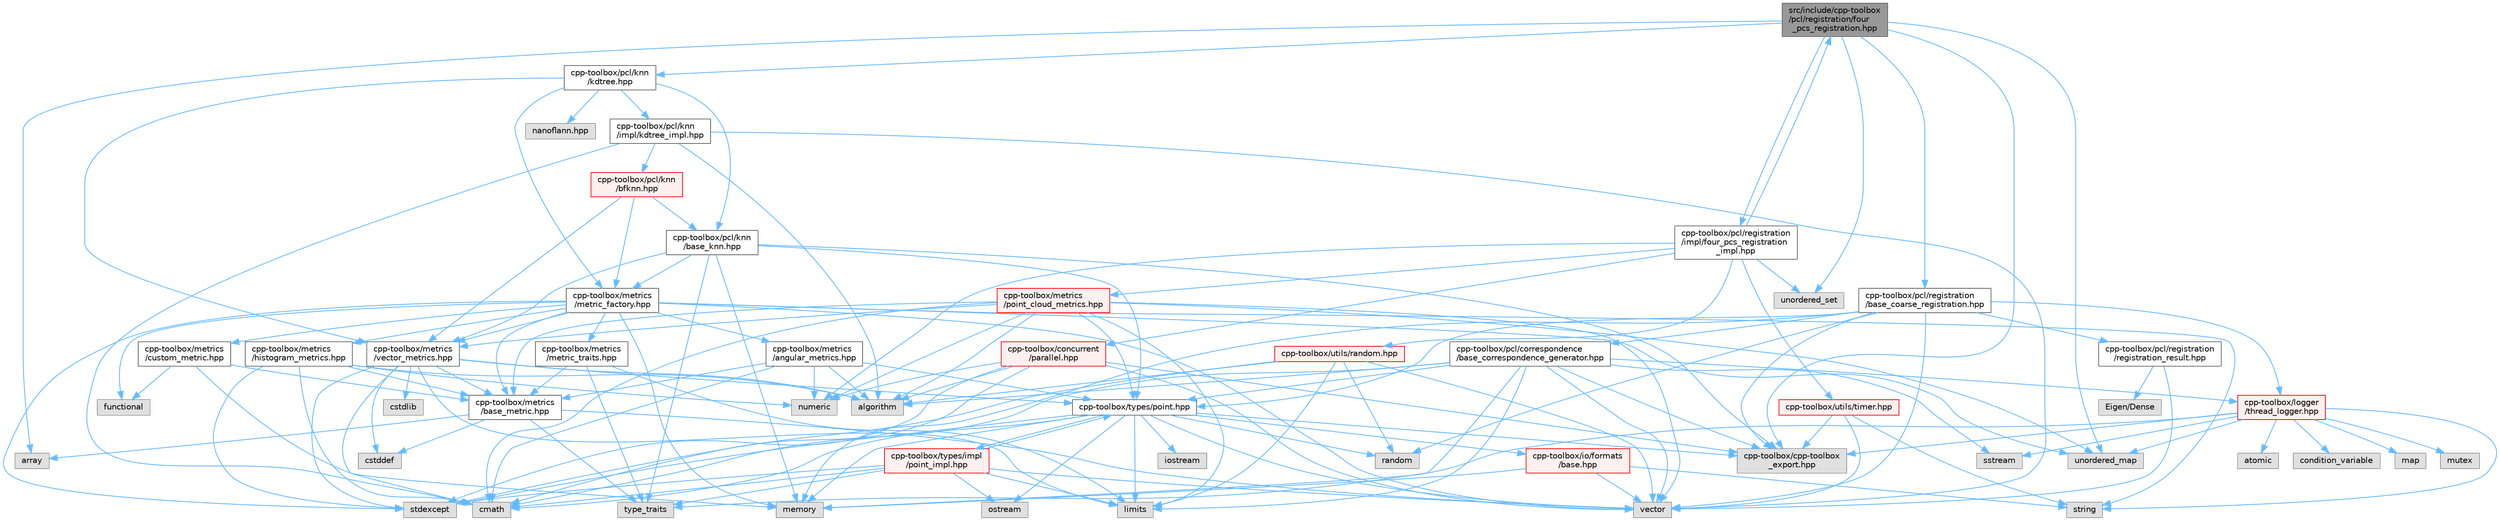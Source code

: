 digraph "src/include/cpp-toolbox/pcl/registration/four_pcs_registration.hpp"
{
 // LATEX_PDF_SIZE
  bgcolor="transparent";
  edge [fontname=Helvetica,fontsize=10,labelfontname=Helvetica,labelfontsize=10];
  node [fontname=Helvetica,fontsize=10,shape=box,height=0.2,width=0.4];
  Node1 [id="Node000001",label="src/include/cpp-toolbox\l/pcl/registration/four\l_pcs_registration.hpp",height=0.2,width=0.4,color="gray40", fillcolor="grey60", style="filled", fontcolor="black",tooltip=" "];
  Node1 -> Node2 [id="edge1_Node000001_Node000002",color="steelblue1",style="solid",tooltip=" "];
  Node2 [id="Node000002",label="array",height=0.2,width=0.4,color="grey60", fillcolor="#E0E0E0", style="filled",tooltip=" "];
  Node1 -> Node3 [id="edge2_Node000001_Node000003",color="steelblue1",style="solid",tooltip=" "];
  Node3 [id="Node000003",label="unordered_map",height=0.2,width=0.4,color="grey60", fillcolor="#E0E0E0", style="filled",tooltip=" "];
  Node1 -> Node4 [id="edge3_Node000001_Node000004",color="steelblue1",style="solid",tooltip=" "];
  Node4 [id="Node000004",label="unordered_set",height=0.2,width=0.4,color="grey60", fillcolor="#E0E0E0", style="filled",tooltip=" "];
  Node1 -> Node5 [id="edge4_Node000001_Node000005",color="steelblue1",style="solid",tooltip=" "];
  Node5 [id="Node000005",label="cpp-toolbox/cpp-toolbox\l_export.hpp",height=0.2,width=0.4,color="grey60", fillcolor="#E0E0E0", style="filled",tooltip=" "];
  Node1 -> Node6 [id="edge5_Node000001_Node000006",color="steelblue1",style="solid",tooltip=" "];
  Node6 [id="Node000006",label="cpp-toolbox/pcl/knn\l/kdtree.hpp",height=0.2,width=0.4,color="grey40", fillcolor="white", style="filled",URL="$kdtree_8hpp.html",tooltip=" "];
  Node6 -> Node7 [id="edge6_Node000006_Node000007",color="steelblue1",style="solid",tooltip=" "];
  Node7 [id="Node000007",label="cpp-toolbox/pcl/knn\l/base_knn.hpp",height=0.2,width=0.4,color="grey40", fillcolor="white", style="filled",URL="$base__knn_8hpp.html",tooltip=" "];
  Node7 -> Node8 [id="edge7_Node000007_Node000008",color="steelblue1",style="solid",tooltip=" "];
  Node8 [id="Node000008",label="memory",height=0.2,width=0.4,color="grey60", fillcolor="#E0E0E0", style="filled",tooltip=" "];
  Node7 -> Node9 [id="edge8_Node000007_Node000009",color="steelblue1",style="solid",tooltip=" "];
  Node9 [id="Node000009",label="type_traits",height=0.2,width=0.4,color="grey60", fillcolor="#E0E0E0", style="filled",tooltip=" "];
  Node7 -> Node5 [id="edge9_Node000007_Node000005",color="steelblue1",style="solid",tooltip=" "];
  Node7 -> Node10 [id="edge10_Node000007_Node000010",color="steelblue1",style="solid",tooltip=" "];
  Node10 [id="Node000010",label="cpp-toolbox/types/point.hpp",height=0.2,width=0.4,color="grey40", fillcolor="white", style="filled",URL="$point_8hpp.html",tooltip=" "];
  Node10 -> Node11 [id="edge11_Node000010_Node000011",color="steelblue1",style="solid",tooltip=" "];
  Node11 [id="Node000011",label="cmath",height=0.2,width=0.4,color="grey60", fillcolor="#E0E0E0", style="filled",tooltip=" "];
  Node10 -> Node12 [id="edge12_Node000010_Node000012",color="steelblue1",style="solid",tooltip=" "];
  Node12 [id="Node000012",label="iostream",height=0.2,width=0.4,color="grey60", fillcolor="#E0E0E0", style="filled",tooltip=" "];
  Node10 -> Node13 [id="edge13_Node000010_Node000013",color="steelblue1",style="solid",tooltip=" "];
  Node13 [id="Node000013",label="limits",height=0.2,width=0.4,color="grey60", fillcolor="#E0E0E0", style="filled",tooltip=" "];
  Node10 -> Node8 [id="edge14_Node000010_Node000008",color="steelblue1",style="solid",tooltip=" "];
  Node10 -> Node14 [id="edge15_Node000010_Node000014",color="steelblue1",style="solid",tooltip=" "];
  Node14 [id="Node000014",label="ostream",height=0.2,width=0.4,color="grey60", fillcolor="#E0E0E0", style="filled",tooltip=" "];
  Node10 -> Node15 [id="edge16_Node000010_Node000015",color="steelblue1",style="solid",tooltip=" "];
  Node15 [id="Node000015",label="random",height=0.2,width=0.4,color="grey60", fillcolor="#E0E0E0", style="filled",tooltip=" "];
  Node10 -> Node16 [id="edge17_Node000010_Node000016",color="steelblue1",style="solid",tooltip=" "];
  Node16 [id="Node000016",label="stdexcept",height=0.2,width=0.4,color="grey60", fillcolor="#E0E0E0", style="filled",tooltip=" "];
  Node10 -> Node17 [id="edge18_Node000010_Node000017",color="steelblue1",style="solid",tooltip=" "];
  Node17 [id="Node000017",label="vector",height=0.2,width=0.4,color="grey60", fillcolor="#E0E0E0", style="filled",tooltip=" "];
  Node10 -> Node5 [id="edge19_Node000010_Node000005",color="steelblue1",style="solid",tooltip=" "];
  Node10 -> Node18 [id="edge20_Node000010_Node000018",color="steelblue1",style="solid",tooltip=" "];
  Node18 [id="Node000018",label="cpp-toolbox/io/formats\l/base.hpp",height=0.2,width=0.4,color="red", fillcolor="#FFF0F0", style="filled",URL="$io_2formats_2base_8hpp.html",tooltip=" "];
  Node18 -> Node8 [id="edge21_Node000018_Node000008",color="steelblue1",style="solid",tooltip=" "];
  Node18 -> Node19 [id="edge22_Node000018_Node000019",color="steelblue1",style="solid",tooltip=" "];
  Node19 [id="Node000019",label="string",height=0.2,width=0.4,color="grey60", fillcolor="#E0E0E0", style="filled",tooltip=" "];
  Node18 -> Node17 [id="edge23_Node000018_Node000017",color="steelblue1",style="solid",tooltip=" "];
  Node10 -> Node28 [id="edge24_Node000010_Node000028",color="steelblue1",style="solid",tooltip=" "];
  Node28 [id="Node000028",label="cpp-toolbox/types/impl\l/point_impl.hpp",height=0.2,width=0.4,color="red", fillcolor="#FFF0F0", style="filled",URL="$point__impl_8hpp.html",tooltip=" "];
  Node28 -> Node11 [id="edge25_Node000028_Node000011",color="steelblue1",style="solid",tooltip=" "];
  Node28 -> Node13 [id="edge26_Node000028_Node000013",color="steelblue1",style="solid",tooltip=" "];
  Node28 -> Node14 [id="edge27_Node000028_Node000014",color="steelblue1",style="solid",tooltip=" "];
  Node28 -> Node16 [id="edge28_Node000028_Node000016",color="steelblue1",style="solid",tooltip=" "];
  Node28 -> Node9 [id="edge29_Node000028_Node000009",color="steelblue1",style="solid",tooltip=" "];
  Node28 -> Node17 [id="edge30_Node000028_Node000017",color="steelblue1",style="solid",tooltip=" "];
  Node28 -> Node10 [id="edge31_Node000028_Node000010",color="steelblue1",style="solid",tooltip=" "];
  Node7 -> Node30 [id="edge32_Node000007_Node000030",color="steelblue1",style="solid",tooltip=" "];
  Node30 [id="Node000030",label="cpp-toolbox/metrics\l/vector_metrics.hpp",height=0.2,width=0.4,color="grey40", fillcolor="white", style="filled",URL="$vector__metrics_8hpp.html",tooltip=" "];
  Node30 -> Node31 [id="edge33_Node000030_Node000031",color="steelblue1",style="solid",tooltip=" "];
  Node31 [id="Node000031",label="algorithm",height=0.2,width=0.4,color="grey60", fillcolor="#E0E0E0", style="filled",tooltip=" "];
  Node30 -> Node11 [id="edge34_Node000030_Node000011",color="steelblue1",style="solid",tooltip=" "];
  Node30 -> Node32 [id="edge35_Node000030_Node000032",color="steelblue1",style="solid",tooltip=" "];
  Node32 [id="Node000032",label="cstddef",height=0.2,width=0.4,color="grey60", fillcolor="#E0E0E0", style="filled",tooltip=" "];
  Node30 -> Node33 [id="edge36_Node000030_Node000033",color="steelblue1",style="solid",tooltip=" "];
  Node33 [id="Node000033",label="cstdlib",height=0.2,width=0.4,color="grey60", fillcolor="#E0E0E0", style="filled",tooltip=" "];
  Node30 -> Node13 [id="edge37_Node000030_Node000013",color="steelblue1",style="solid",tooltip=" "];
  Node30 -> Node16 [id="edge38_Node000030_Node000016",color="steelblue1",style="solid",tooltip=" "];
  Node30 -> Node34 [id="edge39_Node000030_Node000034",color="steelblue1",style="solid",tooltip=" "];
  Node34 [id="Node000034",label="cpp-toolbox/metrics\l/base_metric.hpp",height=0.2,width=0.4,color="grey40", fillcolor="white", style="filled",URL="$base__metric_8hpp.html",tooltip=" "];
  Node34 -> Node32 [id="edge40_Node000034_Node000032",color="steelblue1",style="solid",tooltip=" "];
  Node34 -> Node17 [id="edge41_Node000034_Node000017",color="steelblue1",style="solid",tooltip=" "];
  Node34 -> Node2 [id="edge42_Node000034_Node000002",color="steelblue1",style="solid",tooltip=" "];
  Node34 -> Node9 [id="edge43_Node000034_Node000009",color="steelblue1",style="solid",tooltip=" "];
  Node30 -> Node10 [id="edge44_Node000030_Node000010",color="steelblue1",style="solid",tooltip=" "];
  Node7 -> Node35 [id="edge45_Node000007_Node000035",color="steelblue1",style="solid",tooltip=" "];
  Node35 [id="Node000035",label="cpp-toolbox/metrics\l/metric_factory.hpp",height=0.2,width=0.4,color="grey40", fillcolor="white", style="filled",URL="$metric__factory_8hpp.html",tooltip=" "];
  Node35 -> Node8 [id="edge46_Node000035_Node000008",color="steelblue1",style="solid",tooltip=" "];
  Node35 -> Node19 [id="edge47_Node000035_Node000019",color="steelblue1",style="solid",tooltip=" "];
  Node35 -> Node3 [id="edge48_Node000035_Node000003",color="steelblue1",style="solid",tooltip=" "];
  Node35 -> Node22 [id="edge49_Node000035_Node000022",color="steelblue1",style="solid",tooltip=" "];
  Node22 [id="Node000022",label="functional",height=0.2,width=0.4,color="grey60", fillcolor="#E0E0E0", style="filled",tooltip=" "];
  Node35 -> Node16 [id="edge50_Node000035_Node000016",color="steelblue1",style="solid",tooltip=" "];
  Node35 -> Node17 [id="edge51_Node000035_Node000017",color="steelblue1",style="solid",tooltip=" "];
  Node35 -> Node34 [id="edge52_Node000035_Node000034",color="steelblue1",style="solid",tooltip=" "];
  Node35 -> Node36 [id="edge53_Node000035_Node000036",color="steelblue1",style="solid",tooltip=" "];
  Node36 [id="Node000036",label="cpp-toolbox/metrics\l/metric_traits.hpp",height=0.2,width=0.4,color="grey40", fillcolor="white", style="filled",URL="$metric__traits_8hpp.html",tooltip=" "];
  Node36 -> Node9 [id="edge54_Node000036_Node000009",color="steelblue1",style="solid",tooltip=" "];
  Node36 -> Node13 [id="edge55_Node000036_Node000013",color="steelblue1",style="solid",tooltip=" "];
  Node36 -> Node34 [id="edge56_Node000036_Node000034",color="steelblue1",style="solid",tooltip=" "];
  Node35 -> Node30 [id="edge57_Node000035_Node000030",color="steelblue1",style="solid",tooltip=" "];
  Node35 -> Node37 [id="edge58_Node000035_Node000037",color="steelblue1",style="solid",tooltip=" "];
  Node37 [id="Node000037",label="cpp-toolbox/metrics\l/histogram_metrics.hpp",height=0.2,width=0.4,color="grey40", fillcolor="white", style="filled",URL="$histogram__metrics_8hpp.html",tooltip=" "];
  Node37 -> Node31 [id="edge59_Node000037_Node000031",color="steelblue1",style="solid",tooltip=" "];
  Node37 -> Node11 [id="edge60_Node000037_Node000011",color="steelblue1",style="solid",tooltip=" "];
  Node37 -> Node38 [id="edge61_Node000037_Node000038",color="steelblue1",style="solid",tooltip=" "];
  Node38 [id="Node000038",label="numeric",height=0.2,width=0.4,color="grey60", fillcolor="#E0E0E0", style="filled",tooltip=" "];
  Node37 -> Node16 [id="edge62_Node000037_Node000016",color="steelblue1",style="solid",tooltip=" "];
  Node37 -> Node34 [id="edge63_Node000037_Node000034",color="steelblue1",style="solid",tooltip=" "];
  Node35 -> Node39 [id="edge64_Node000035_Node000039",color="steelblue1",style="solid",tooltip=" "];
  Node39 [id="Node000039",label="cpp-toolbox/metrics\l/angular_metrics.hpp",height=0.2,width=0.4,color="grey40", fillcolor="white", style="filled",URL="$angular__metrics_8hpp.html",tooltip=" "];
  Node39 -> Node31 [id="edge65_Node000039_Node000031",color="steelblue1",style="solid",tooltip=" "];
  Node39 -> Node11 [id="edge66_Node000039_Node000011",color="steelblue1",style="solid",tooltip=" "];
  Node39 -> Node38 [id="edge67_Node000039_Node000038",color="steelblue1",style="solid",tooltip=" "];
  Node39 -> Node34 [id="edge68_Node000039_Node000034",color="steelblue1",style="solid",tooltip=" "];
  Node39 -> Node10 [id="edge69_Node000039_Node000010",color="steelblue1",style="solid",tooltip=" "];
  Node35 -> Node40 [id="edge70_Node000035_Node000040",color="steelblue1",style="solid",tooltip=" "];
  Node40 [id="Node000040",label="cpp-toolbox/metrics\l/custom_metric.hpp",height=0.2,width=0.4,color="grey40", fillcolor="white", style="filled",URL="$custom__metric_8hpp.html",tooltip=" "];
  Node40 -> Node22 [id="edge71_Node000040_Node000022",color="steelblue1",style="solid",tooltip=" "];
  Node40 -> Node8 [id="edge72_Node000040_Node000008",color="steelblue1",style="solid",tooltip=" "];
  Node40 -> Node34 [id="edge73_Node000040_Node000034",color="steelblue1",style="solid",tooltip=" "];
  Node6 -> Node35 [id="edge74_Node000006_Node000035",color="steelblue1",style="solid",tooltip=" "];
  Node6 -> Node30 [id="edge75_Node000006_Node000030",color="steelblue1",style="solid",tooltip=" "];
  Node6 -> Node41 [id="edge76_Node000006_Node000041",color="steelblue1",style="solid",tooltip=" "];
  Node41 [id="Node000041",label="nanoflann.hpp",height=0.2,width=0.4,color="grey60", fillcolor="#E0E0E0", style="filled",tooltip=" "];
  Node6 -> Node42 [id="edge77_Node000006_Node000042",color="steelblue1",style="solid",tooltip=" "];
  Node42 [id="Node000042",label="cpp-toolbox/pcl/knn\l/impl/kdtree_impl.hpp",height=0.2,width=0.4,color="grey40", fillcolor="white", style="filled",URL="$kdtree__impl_8hpp.html",tooltip=" "];
  Node42 -> Node31 [id="edge78_Node000042_Node000031",color="steelblue1",style="solid",tooltip=" "];
  Node42 -> Node11 [id="edge79_Node000042_Node000011",color="steelblue1",style="solid",tooltip=" "];
  Node42 -> Node17 [id="edge80_Node000042_Node000017",color="steelblue1",style="solid",tooltip=" "];
  Node42 -> Node43 [id="edge81_Node000042_Node000043",color="steelblue1",style="solid",tooltip=" "];
  Node43 [id="Node000043",label="cpp-toolbox/pcl/knn\l/bfknn.hpp",height=0.2,width=0.4,color="red", fillcolor="#FFF0F0", style="filled",URL="$bfknn_8hpp.html",tooltip=" "];
  Node43 -> Node7 [id="edge82_Node000043_Node000007",color="steelblue1",style="solid",tooltip=" "];
  Node43 -> Node35 [id="edge83_Node000043_Node000035",color="steelblue1",style="solid",tooltip=" "];
  Node43 -> Node30 [id="edge84_Node000043_Node000030",color="steelblue1",style="solid",tooltip=" "];
  Node1 -> Node46 [id="edge85_Node000001_Node000046",color="steelblue1",style="solid",tooltip=" "];
  Node46 [id="Node000046",label="cpp-toolbox/pcl/registration\l/base_coarse_registration.hpp",height=0.2,width=0.4,color="grey40", fillcolor="white", style="filled",URL="$base__coarse__registration_8hpp.html",tooltip=" "];
  Node46 -> Node8 [id="edge86_Node000046_Node000008",color="steelblue1",style="solid",tooltip=" "];
  Node46 -> Node17 [id="edge87_Node000046_Node000017",color="steelblue1",style="solid",tooltip=" "];
  Node46 -> Node15 [id="edge88_Node000046_Node000015",color="steelblue1",style="solid",tooltip=" "];
  Node46 -> Node5 [id="edge89_Node000046_Node000005",color="steelblue1",style="solid",tooltip=" "];
  Node46 -> Node47 [id="edge90_Node000046_Node000047",color="steelblue1",style="solid",tooltip=" "];
  Node47 [id="Node000047",label="cpp-toolbox/pcl/correspondence\l/base_correspondence_generator.hpp",height=0.2,width=0.4,color="grey40", fillcolor="white", style="filled",URL="$base__correspondence__generator_8hpp.html",tooltip=" "];
  Node47 -> Node8 [id="edge91_Node000047_Node000008",color="steelblue1",style="solid",tooltip=" "];
  Node47 -> Node17 [id="edge92_Node000047_Node000017",color="steelblue1",style="solid",tooltip=" "];
  Node47 -> Node48 [id="edge93_Node000047_Node000048",color="steelblue1",style="solid",tooltip=" "];
  Node48 [id="Node000048",label="sstream",height=0.2,width=0.4,color="grey60", fillcolor="#E0E0E0", style="filled",tooltip=" "];
  Node47 -> Node31 [id="edge94_Node000047_Node000031",color="steelblue1",style="solid",tooltip=" "];
  Node47 -> Node13 [id="edge95_Node000047_Node000013",color="steelblue1",style="solid",tooltip=" "];
  Node47 -> Node11 [id="edge96_Node000047_Node000011",color="steelblue1",style="solid",tooltip=" "];
  Node47 -> Node10 [id="edge97_Node000047_Node000010",color="steelblue1",style="solid",tooltip=" "];
  Node47 -> Node5 [id="edge98_Node000047_Node000005",color="steelblue1",style="solid",tooltip=" "];
  Node47 -> Node49 [id="edge99_Node000047_Node000049",color="steelblue1",style="solid",tooltip=" "];
  Node49 [id="Node000049",label="cpp-toolbox/logger\l/thread_logger.hpp",height=0.2,width=0.4,color="red", fillcolor="#FFF0F0", style="filled",URL="$thread__logger_8hpp.html",tooltip=" "];
  Node49 -> Node50 [id="edge100_Node000049_Node000050",color="steelblue1",style="solid",tooltip=" "];
  Node50 [id="Node000050",label="atomic",height=0.2,width=0.4,color="grey60", fillcolor="#E0E0E0", style="filled",tooltip=" "];
  Node49 -> Node51 [id="edge101_Node000049_Node000051",color="steelblue1",style="solid",tooltip=" "];
  Node51 [id="Node000051",label="condition_variable",height=0.2,width=0.4,color="grey60", fillcolor="#E0E0E0", style="filled",tooltip=" "];
  Node49 -> Node52 [id="edge102_Node000049_Node000052",color="steelblue1",style="solid",tooltip=" "];
  Node52 [id="Node000052",label="map",height=0.2,width=0.4,color="grey60", fillcolor="#E0E0E0", style="filled",tooltip=" "];
  Node49 -> Node53 [id="edge103_Node000049_Node000053",color="steelblue1",style="solid",tooltip=" "];
  Node53 [id="Node000053",label="mutex",height=0.2,width=0.4,color="grey60", fillcolor="#E0E0E0", style="filled",tooltip=" "];
  Node49 -> Node48 [id="edge104_Node000049_Node000048",color="steelblue1",style="solid",tooltip=" "];
  Node49 -> Node19 [id="edge105_Node000049_Node000019",color="steelblue1",style="solid",tooltip=" "];
  Node49 -> Node9 [id="edge106_Node000049_Node000009",color="steelblue1",style="solid",tooltip=" "];
  Node49 -> Node3 [id="edge107_Node000049_Node000003",color="steelblue1",style="solid",tooltip=" "];
  Node49 -> Node5 [id="edge108_Node000049_Node000005",color="steelblue1",style="solid",tooltip=" "];
  Node46 -> Node62 [id="edge109_Node000046_Node000062",color="steelblue1",style="solid",tooltip=" "];
  Node62 [id="Node000062",label="cpp-toolbox/pcl/registration\l/registration_result.hpp",height=0.2,width=0.4,color="grey40", fillcolor="white", style="filled",URL="$registration__result_8hpp.html",tooltip=" "];
  Node62 -> Node17 [id="edge110_Node000062_Node000017",color="steelblue1",style="solid",tooltip=" "];
  Node62 -> Node63 [id="edge111_Node000062_Node000063",color="steelblue1",style="solid",tooltip=" "];
  Node63 [id="Node000063",label="Eigen/Dense",height=0.2,width=0.4,color="grey60", fillcolor="#E0E0E0", style="filled",tooltip=" "];
  Node46 -> Node10 [id="edge112_Node000046_Node000010",color="steelblue1",style="solid",tooltip=" "];
  Node46 -> Node49 [id="edge113_Node000046_Node000049",color="steelblue1",style="solid",tooltip=" "];
  Node1 -> Node64 [id="edge114_Node000001_Node000064",color="steelblue1",style="solid",tooltip=" "];
  Node64 [id="Node000064",label="cpp-toolbox/pcl/registration\l/impl/four_pcs_registration\l_impl.hpp",height=0.2,width=0.4,color="grey40", fillcolor="white", style="filled",URL="$four__pcs__registration__impl_8hpp.html",tooltip=" "];
  Node64 -> Node38 [id="edge115_Node000064_Node000038",color="steelblue1",style="solid",tooltip=" "];
  Node64 -> Node4 [id="edge116_Node000064_Node000004",color="steelblue1",style="solid",tooltip=" "];
  Node64 -> Node65 [id="edge117_Node000064_Node000065",color="steelblue1",style="solid",tooltip=" "];
  Node65 [id="Node000065",label="cpp-toolbox/concurrent\l/parallel.hpp",height=0.2,width=0.4,color="red", fillcolor="#FFF0F0", style="filled",URL="$parallel_8hpp.html",tooltip=" "];
  Node65 -> Node31 [id="edge118_Node000065_Node000031",color="steelblue1",style="solid",tooltip=" "];
  Node65 -> Node11 [id="edge119_Node000065_Node000011",color="steelblue1",style="solid",tooltip=" "];
  Node65 -> Node38 [id="edge120_Node000065_Node000038",color="steelblue1",style="solid",tooltip=" "];
  Node65 -> Node16 [id="edge121_Node000065_Node000016",color="steelblue1",style="solid",tooltip=" "];
  Node65 -> Node17 [id="edge122_Node000065_Node000017",color="steelblue1",style="solid",tooltip=" "];
  Node65 -> Node5 [id="edge123_Node000065_Node000005",color="steelblue1",style="solid",tooltip=" "];
  Node64 -> Node72 [id="edge124_Node000064_Node000072",color="steelblue1",style="solid",tooltip=" "];
  Node72 [id="Node000072",label="cpp-toolbox/metrics\l/point_cloud_metrics.hpp",height=0.2,width=0.4,color="red", fillcolor="#FFF0F0", style="filled",URL="$point__cloud__metrics_8hpp.html",tooltip=" "];
  Node72 -> Node31 [id="edge125_Node000072_Node000031",color="steelblue1",style="solid",tooltip=" "];
  Node72 -> Node11 [id="edge126_Node000072_Node000011",color="steelblue1",style="solid",tooltip=" "];
  Node72 -> Node13 [id="edge127_Node000072_Node000013",color="steelblue1",style="solid",tooltip=" "];
  Node72 -> Node38 [id="edge128_Node000072_Node000038",color="steelblue1",style="solid",tooltip=" "];
  Node72 -> Node3 [id="edge129_Node000072_Node000003",color="steelblue1",style="solid",tooltip=" "];
  Node72 -> Node17 [id="edge130_Node000072_Node000017",color="steelblue1",style="solid",tooltip=" "];
  Node72 -> Node34 [id="edge131_Node000072_Node000034",color="steelblue1",style="solid",tooltip=" "];
  Node72 -> Node30 [id="edge132_Node000072_Node000030",color="steelblue1",style="solid",tooltip=" "];
  Node72 -> Node10 [id="edge133_Node000072_Node000010",color="steelblue1",style="solid",tooltip=" "];
  Node64 -> Node1 [id="edge134_Node000064_Node000001",color="steelblue1",style="solid",tooltip=" "];
  Node64 -> Node74 [id="edge135_Node000064_Node000074",color="steelblue1",style="solid",tooltip=" "];
  Node74 [id="Node000074",label="cpp-toolbox/utils/random.hpp",height=0.2,width=0.4,color="red", fillcolor="#FFF0F0", style="filled",URL="$random_8hpp.html",tooltip=" "];
  Node74 -> Node31 [id="edge136_Node000074_Node000031",color="steelblue1",style="solid",tooltip=" "];
  Node74 -> Node13 [id="edge137_Node000074_Node000013",color="steelblue1",style="solid",tooltip=" "];
  Node74 -> Node15 [id="edge138_Node000074_Node000015",color="steelblue1",style="solid",tooltip=" "];
  Node74 -> Node16 [id="edge139_Node000074_Node000016",color="steelblue1",style="solid",tooltip=" "];
  Node74 -> Node17 [id="edge140_Node000074_Node000017",color="steelblue1",style="solid",tooltip=" "];
  Node64 -> Node76 [id="edge141_Node000064_Node000076",color="steelblue1",style="solid",tooltip=" "];
  Node76 [id="Node000076",label="cpp-toolbox/utils/timer.hpp",height=0.2,width=0.4,color="red", fillcolor="#FFF0F0", style="filled",URL="$timer_8hpp.html",tooltip=" "];
  Node76 -> Node19 [id="edge142_Node000076_Node000019",color="steelblue1",style="solid",tooltip=" "];
  Node76 -> Node17 [id="edge143_Node000076_Node000017",color="steelblue1",style="solid",tooltip=" "];
  Node76 -> Node5 [id="edge144_Node000076_Node000005",color="steelblue1",style="solid",tooltip=" "];
}
